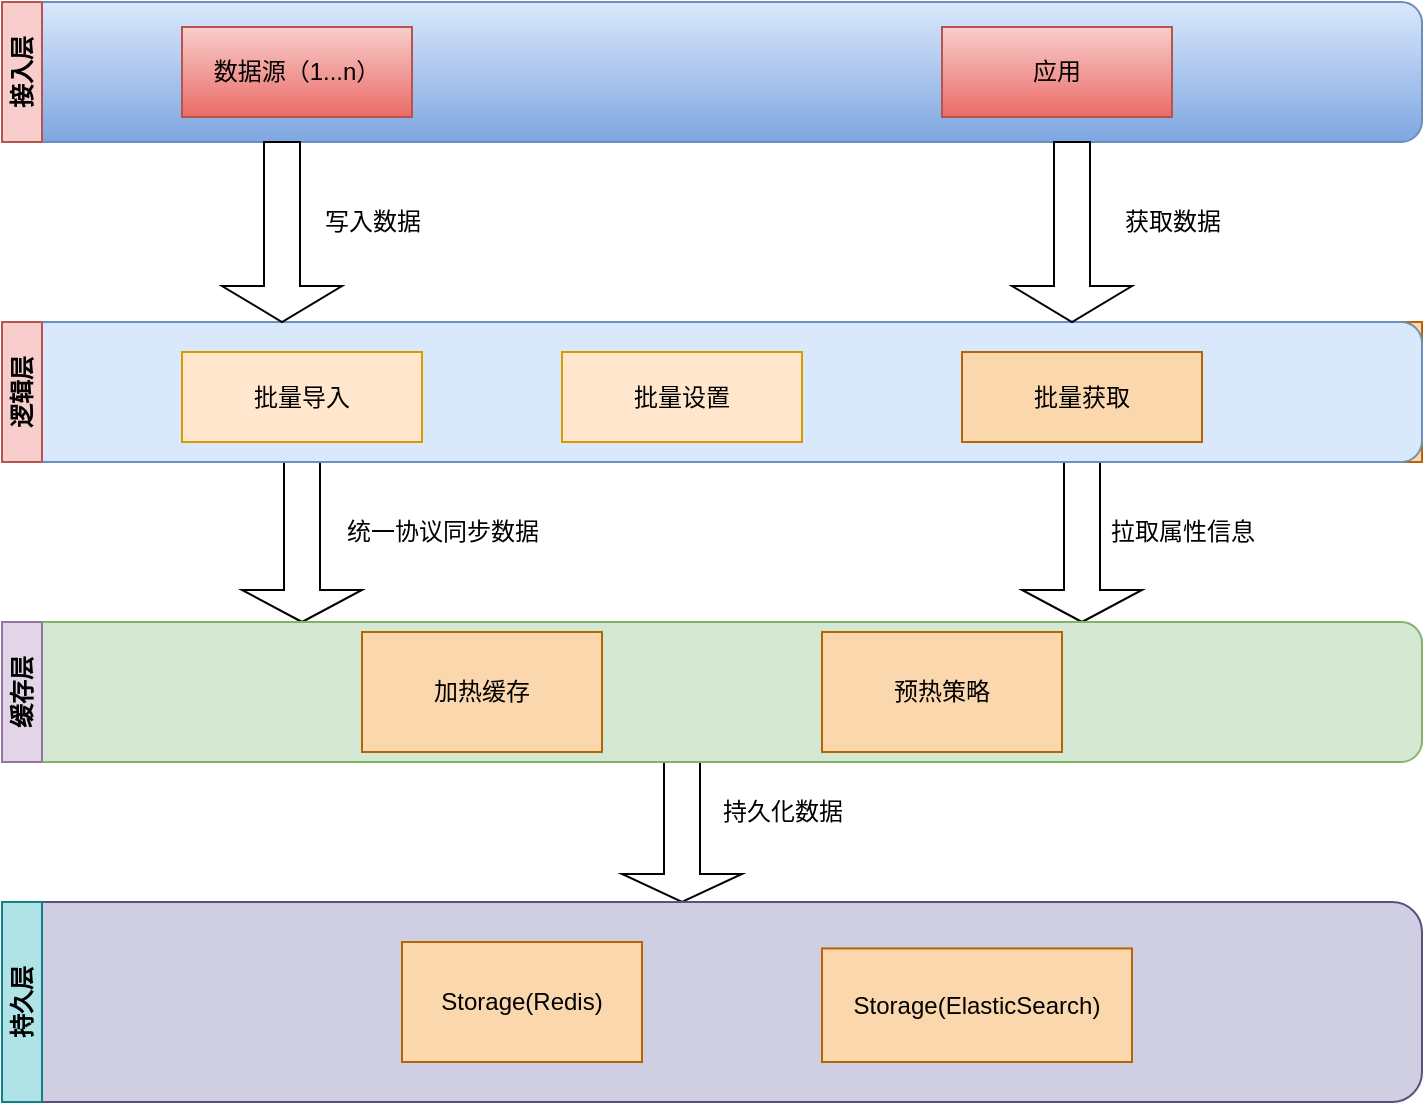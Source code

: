 <mxfile version="21.0.6" type="github">
  <diagram id="6a731a19-8d31-9384-78a2-239565b7b9f0" name="Page-1">
    <mxGraphModel dx="954" dy="562" grid="1" gridSize="10" guides="1" tooltips="1" connect="1" arrows="1" fold="1" page="1" pageScale="1" pageWidth="1169" pageHeight="827" background="none" math="0" shadow="0">
      <root>
        <mxCell id="0" />
        <mxCell id="1" parent="0" />
        <mxCell id="bkp4SQVUInSILuSQX6_7-72" value="" style="shape=singleArrow;direction=south;whiteSpace=wrap;html=1;" parent="1" vertex="1">
          <mxGeometry x="260" y="300" width="60" height="80" as="geometry" />
        </mxCell>
        <mxCell id="bkp4SQVUInSILuSQX6_7-73" value="统一协议同步数据" style="text;html=1;align=center;verticalAlign=middle;resizable=0;points=[];autosize=1;strokeColor=none;fillColor=none;" parent="1" vertex="1">
          <mxGeometry x="300" y="320" width="120" height="30" as="geometry" />
        </mxCell>
        <mxCell id="bkp4SQVUInSILuSQX6_7-79" value="" style="shape=singleArrow;direction=south;whiteSpace=wrap;html=1;" parent="1" vertex="1">
          <mxGeometry x="650" y="300" width="60" height="80" as="geometry" />
        </mxCell>
        <mxCell id="bkp4SQVUInSILuSQX6_7-80" value="拉取属性信息" style="text;html=1;align=center;verticalAlign=middle;resizable=0;points=[];autosize=1;strokeColor=none;fillColor=none;" parent="1" vertex="1">
          <mxGeometry x="680" y="320" width="100" height="30" as="geometry" />
        </mxCell>
        <mxCell id="bkp4SQVUInSILuSQX6_7-87" value="" style="shape=singleArrow;direction=south;whiteSpace=wrap;html=1;" parent="1" vertex="1">
          <mxGeometry x="450" y="450" width="60" height="70" as="geometry" />
        </mxCell>
        <mxCell id="Zws4f3dSjWSBuXBgF_1k-8" value="" style="group;fillColor=#fad7ac;strokeColor=#b46504;" parent="1" vertex="1" connectable="0">
          <mxGeometry x="140" y="230" width="710" height="70" as="geometry" />
        </mxCell>
        <mxCell id="bkp4SQVUInSILuSQX6_7-68" value="" style="rounded=1;whiteSpace=wrap;html=1;fillColor=#dae8fc;strokeColor=#6c8ebf;" parent="Zws4f3dSjWSBuXBgF_1k-8" vertex="1">
          <mxGeometry width="710" height="70" as="geometry" />
        </mxCell>
        <mxCell id="bkp4SQVUInSILuSQX6_7-69" value="批量导入" style="rounded=0;whiteSpace=wrap;html=1;fillColor=#ffe6cc;strokeColor=#d79b00;" parent="Zws4f3dSjWSBuXBgF_1k-8" vertex="1">
          <mxGeometry x="90" y="15" width="120" height="45" as="geometry" />
        </mxCell>
        <mxCell id="bkp4SQVUInSILuSQX6_7-71" value="批量获取" style="rounded=0;whiteSpace=wrap;html=1;fillColor=#fad7ac;strokeColor=#b46504;" parent="Zws4f3dSjWSBuXBgF_1k-8" vertex="1">
          <mxGeometry x="480" y="15" width="120" height="45" as="geometry" />
        </mxCell>
        <mxCell id="bkp4SQVUInSILuSQX6_7-83" value="逻辑层" style="swimlane;horizontal=0;whiteSpace=wrap;html=1;fillColor=#f8cecc;strokeColor=#b85450;" parent="Zws4f3dSjWSBuXBgF_1k-8" vertex="1">
          <mxGeometry width="20" height="70" as="geometry">
            <mxRectangle x="120" y="590" width="40" height="70" as="alternateBounds" />
          </mxGeometry>
        </mxCell>
        <mxCell id="Zws4f3dSjWSBuXBgF_1k-2" value="批量设置" style="rounded=0;whiteSpace=wrap;html=1;fillColor=#ffe6cc;strokeColor=#d79b00;" parent="Zws4f3dSjWSBuXBgF_1k-8" vertex="1">
          <mxGeometry x="280" y="15" width="120" height="45" as="geometry" />
        </mxCell>
        <mxCell id="Zws4f3dSjWSBuXBgF_1k-13" value="" style="group" parent="1" vertex="1" connectable="0">
          <mxGeometry x="140" y="70" width="710" height="70" as="geometry" />
        </mxCell>
        <mxCell id="Zws4f3dSjWSBuXBgF_1k-9" value="" style="rounded=1;whiteSpace=wrap;html=1;fillColor=#dae8fc;strokeColor=#6c8ebf;gradientColor=#7ea6e0;" parent="Zws4f3dSjWSBuXBgF_1k-13" vertex="1">
          <mxGeometry width="710" height="70" as="geometry" />
        </mxCell>
        <mxCell id="Zws4f3dSjWSBuXBgF_1k-10" value="接入层" style="swimlane;horizontal=0;whiteSpace=wrap;html=1;fillColor=#f8cecc;strokeColor=#b85450;" parent="Zws4f3dSjWSBuXBgF_1k-13" vertex="1">
          <mxGeometry width="20" height="70" as="geometry">
            <mxRectangle x="120" y="590" width="40" height="70" as="alternateBounds" />
          </mxGeometry>
        </mxCell>
        <mxCell id="Zws4f3dSjWSBuXBgF_1k-11" value="数据源（1...n）" style="rounded=0;whiteSpace=wrap;html=1;fillColor=#f8cecc;gradientColor=#ea6b66;strokeColor=#b85450;" parent="Zws4f3dSjWSBuXBgF_1k-13" vertex="1">
          <mxGeometry x="90" y="12.5" width="115" height="45" as="geometry" />
        </mxCell>
        <mxCell id="Zws4f3dSjWSBuXBgF_1k-12" value="应用" style="rounded=0;whiteSpace=wrap;html=1;fillColor=#f8cecc;gradientColor=#ea6b66;strokeColor=#b85450;" parent="Zws4f3dSjWSBuXBgF_1k-13" vertex="1">
          <mxGeometry x="470" y="12.5" width="115" height="45" as="geometry" />
        </mxCell>
        <mxCell id="Zws4f3dSjWSBuXBgF_1k-15" value="" style="shape=singleArrow;direction=south;whiteSpace=wrap;html=1;" parent="1" vertex="1">
          <mxGeometry x="250" y="140" width="60" height="90" as="geometry" />
        </mxCell>
        <mxCell id="Zws4f3dSjWSBuXBgF_1k-17" value="写入数据" style="text;html=1;align=center;verticalAlign=middle;resizable=0;points=[];autosize=1;strokeColor=none;fillColor=none;" parent="1" vertex="1">
          <mxGeometry x="290" y="165" width="70" height="30" as="geometry" />
        </mxCell>
        <mxCell id="Zws4f3dSjWSBuXBgF_1k-18" value="" style="shape=singleArrow;direction=south;whiteSpace=wrap;html=1;" parent="1" vertex="1">
          <mxGeometry x="645" y="140" width="60" height="90" as="geometry" />
        </mxCell>
        <mxCell id="Zws4f3dSjWSBuXBgF_1k-19" value="获取数据" style="text;html=1;align=center;verticalAlign=middle;resizable=0;points=[];autosize=1;strokeColor=none;fillColor=none;" parent="1" vertex="1">
          <mxGeometry x="690" y="165" width="70" height="30" as="geometry" />
        </mxCell>
        <mxCell id="bgyWp8Zf_vsbOoBo96fd-1" value="" style="group" vertex="1" connectable="0" parent="1">
          <mxGeometry x="140" y="410" width="710" height="80" as="geometry" />
        </mxCell>
        <mxCell id="bkp4SQVUInSILuSQX6_7-74" value="" style="rounded=1;whiteSpace=wrap;html=1;fillColor=#d5e8d4;strokeColor=#82b366;" parent="bgyWp8Zf_vsbOoBo96fd-1" vertex="1">
          <mxGeometry y="-30" width="710" height="70" as="geometry" />
        </mxCell>
        <mxCell id="bkp4SQVUInSILuSQX6_7-84" value="缓存层" style="swimlane;horizontal=0;whiteSpace=wrap;html=1;fillColor=#e1d5e7;strokeColor=#9673a6;" parent="bgyWp8Zf_vsbOoBo96fd-1" vertex="1">
          <mxGeometry y="-30" width="20" height="70" as="geometry" />
        </mxCell>
        <mxCell id="bkp4SQVUInSILuSQX6_7-95" value="预热策略" style="rounded=0;whiteSpace=wrap;html=1;fillColor=#fad7ac;strokeColor=#b46504;" parent="bgyWp8Zf_vsbOoBo96fd-1" vertex="1">
          <mxGeometry x="410" y="-25" width="120" height="60" as="geometry" />
        </mxCell>
        <mxCell id="bkp4SQVUInSILuSQX6_7-88" value="持久化数据" style="text;html=1;align=center;verticalAlign=middle;resizable=0;points=[];autosize=1;strokeColor=none;fillColor=none;" parent="bgyWp8Zf_vsbOoBo96fd-1" vertex="1">
          <mxGeometry x="350" y="50" width="80" height="30" as="geometry" />
        </mxCell>
        <mxCell id="bkp4SQVUInSILuSQX6_7-94" value="加热缓存" style="rounded=0;whiteSpace=wrap;html=1;fillColor=#fad7ac;strokeColor=#b46504;" parent="1" vertex="1">
          <mxGeometry x="320" y="385" width="120" height="60" as="geometry" />
        </mxCell>
        <mxCell id="bgyWp8Zf_vsbOoBo96fd-3" value="" style="group" vertex="1" connectable="0" parent="1">
          <mxGeometry x="140" y="520" width="710" height="100" as="geometry" />
        </mxCell>
        <mxCell id="bkp4SQVUInSILuSQX6_7-97" value="" style="rounded=1;whiteSpace=wrap;html=1;fillColor=#d0cee2;strokeColor=#56517e;" parent="bgyWp8Zf_vsbOoBo96fd-3" vertex="1">
          <mxGeometry width="710" height="100" as="geometry" />
        </mxCell>
        <mxCell id="bkp4SQVUInSILuSQX6_7-98" value="持久层" style="swimlane;horizontal=0;whiteSpace=wrap;html=1;fillColor=#b0e3e6;strokeColor=#0e8088;" parent="bgyWp8Zf_vsbOoBo96fd-3" vertex="1">
          <mxGeometry width="20" height="100" as="geometry" />
        </mxCell>
        <mxCell id="Zws4f3dSjWSBuXBgF_1k-1" value="Storage(Redis)" style="rounded=0;whiteSpace=wrap;html=1;fillColor=#fad7ac;strokeColor=#b46504;" parent="bgyWp8Zf_vsbOoBo96fd-3" vertex="1">
          <mxGeometry x="200" y="20" width="120" height="60" as="geometry" />
        </mxCell>
        <mxCell id="bkp4SQVUInSILuSQX6_7-93" value="Storage(ElasticSearch)" style="rounded=0;whiteSpace=wrap;html=1;fillColor=#fad7ac;strokeColor=#b46504;container=0;" parent="bgyWp8Zf_vsbOoBo96fd-3" vertex="1">
          <mxGeometry x="410" y="23.22" width="155" height="56.78" as="geometry" />
        </mxCell>
      </root>
    </mxGraphModel>
  </diagram>
</mxfile>
